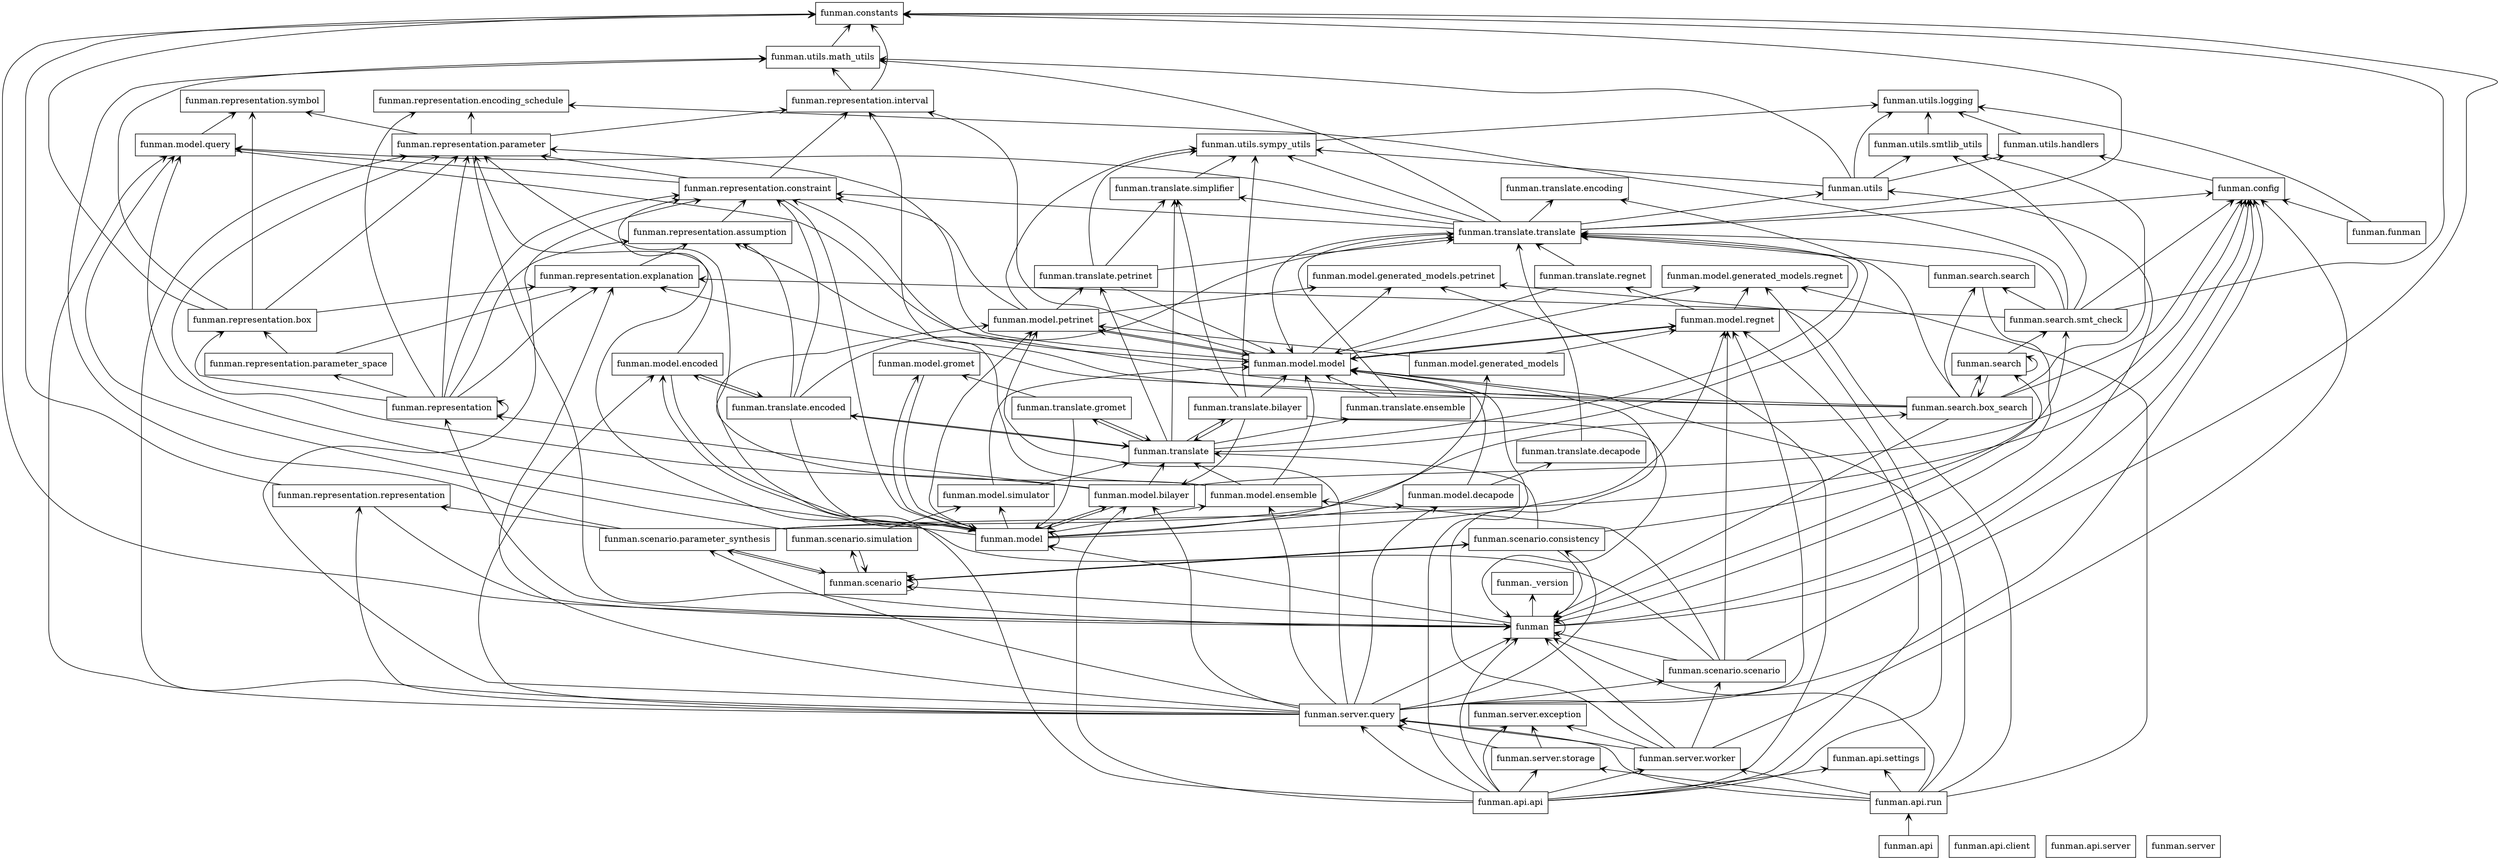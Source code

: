 digraph "packages" {
rankdir=BT
charset="utf-8"
"funman" [color="black", label=<funman>, shape="box", style="solid"];
"funman._version" [color="black", label=<funman._version>, shape="box", style="solid"];
"funman.api" [color="black", label=<funman.api>, shape="box", style="solid"];
"funman.api.api" [color="black", label=<funman.api.api>, shape="box", style="solid"];
"funman.api.client" [color="black", label=<funman.api.client>, shape="box", style="solid"];
"funman.api.run" [color="black", label=<funman.api.run>, shape="box", style="solid"];
"funman.api.server" [color="black", label=<funman.api.server>, shape="box", style="solid"];
"funman.api.settings" [color="black", label=<funman.api.settings>, shape="box", style="solid"];
"funman.config" [color="black", label=<funman.config>, shape="box", style="solid"];
"funman.constants" [color="black", label=<funman.constants>, shape="box", style="solid"];
"funman.funman" [color="black", label=<funman.funman>, shape="box", style="solid"];
"funman.model" [color="black", label=<funman.model>, shape="box", style="solid"];
"funman.model.bilayer" [color="black", label=<funman.model.bilayer>, shape="box", style="solid"];
"funman.model.decapode" [color="black", label=<funman.model.decapode>, shape="box", style="solid"];
"funman.model.encoded" [color="black", label=<funman.model.encoded>, shape="box", style="solid"];
"funman.model.ensemble" [color="black", label=<funman.model.ensemble>, shape="box", style="solid"];
"funman.model.generated_models" [color="black", label=<funman.model.generated_models>, shape="box", style="solid"];
"funman.model.generated_models.petrinet" [color="black", label=<funman.model.generated_models.petrinet>, shape="box", style="solid"];
"funman.model.generated_models.regnet" [color="black", label=<funman.model.generated_models.regnet>, shape="box", style="solid"];
"funman.model.gromet" [color="black", label=<funman.model.gromet>, shape="box", style="solid"];
"funman.model.model" [color="black", label=<funman.model.model>, shape="box", style="solid"];
"funman.model.petrinet" [color="black", label=<funman.model.petrinet>, shape="box", style="solid"];
"funman.model.query" [color="black", label=<funman.model.query>, shape="box", style="solid"];
"funman.model.regnet" [color="black", label=<funman.model.regnet>, shape="box", style="solid"];
"funman.model.simulator" [color="black", label=<funman.model.simulator>, shape="box", style="solid"];
"funman.representation" [color="black", label=<funman.representation>, shape="box", style="solid"];
"funman.representation.assumption" [color="black", label=<funman.representation.assumption>, shape="box", style="solid"];
"funman.representation.box" [color="black", label=<funman.representation.box>, shape="box", style="solid"];
"funman.representation.constraint" [color="black", label=<funman.representation.constraint>, shape="box", style="solid"];
"funman.representation.encoding_schedule" [color="black", label=<funman.representation.encoding_schedule>, shape="box", style="solid"];
"funman.representation.explanation" [color="black", label=<funman.representation.explanation>, shape="box", style="solid"];
"funman.representation.interval" [color="black", label=<funman.representation.interval>, shape="box", style="solid"];
"funman.representation.parameter" [color="black", label=<funman.representation.parameter>, shape="box", style="solid"];
"funman.representation.parameter_space" [color="black", label=<funman.representation.parameter_space>, shape="box", style="solid"];
"funman.representation.representation" [color="black", label=<funman.representation.representation>, shape="box", style="solid"];
"funman.representation.symbol" [color="black", label=<funman.representation.symbol>, shape="box", style="solid"];
"funman.scenario" [color="black", label=<funman.scenario>, shape="box", style="solid"];
"funman.scenario.consistency" [color="black", label=<funman.scenario.consistency>, shape="box", style="solid"];
"funman.scenario.parameter_synthesis" [color="black", label=<funman.scenario.parameter_synthesis>, shape="box", style="solid"];
"funman.scenario.scenario" [color="black", label=<funman.scenario.scenario>, shape="box", style="solid"];
"funman.scenario.simulation" [color="black", label=<funman.scenario.simulation>, shape="box", style="solid"];
"funman.search" [color="black", label=<funman.search>, shape="box", style="solid"];
"funman.search.box_search" [color="black", label=<funman.search.box_search>, shape="box", style="solid"];
"funman.search.search" [color="black", label=<funman.search.search>, shape="box", style="solid"];
"funman.search.smt_check" [color="black", label=<funman.search.smt_check>, shape="box", style="solid"];
"funman.server" [color="black", label=<funman.server>, shape="box", style="solid"];
"funman.server.exception" [color="black", label=<funman.server.exception>, shape="box", style="solid"];
"funman.server.query" [color="black", label=<funman.server.query>, shape="box", style="solid"];
"funman.server.storage" [color="black", label=<funman.server.storage>, shape="box", style="solid"];
"funman.server.worker" [color="black", label=<funman.server.worker>, shape="box", style="solid"];
"funman.translate" [color="black", label=<funman.translate>, shape="box", style="solid"];
"funman.translate.bilayer" [color="black", label=<funman.translate.bilayer>, shape="box", style="solid"];
"funman.translate.decapode" [color="black", label=<funman.translate.decapode>, shape="box", style="solid"];
"funman.translate.encoded" [color="black", label=<funman.translate.encoded>, shape="box", style="solid"];
"funman.translate.encoding" [color="black", label=<funman.translate.encoding>, shape="box", style="solid"];
"funman.translate.ensemble" [color="black", label=<funman.translate.ensemble>, shape="box", style="solid"];
"funman.translate.gromet" [color="black", label=<funman.translate.gromet>, shape="box", style="solid"];
"funman.translate.petrinet" [color="black", label=<funman.translate.petrinet>, shape="box", style="solid"];
"funman.translate.regnet" [color="black", label=<funman.translate.regnet>, shape="box", style="solid"];
"funman.translate.simplifier" [color="black", label=<funman.translate.simplifier>, shape="box", style="solid"];
"funman.translate.translate" [color="black", label=<funman.translate.translate>, shape="box", style="solid"];
"funman.utils" [color="black", label=<funman.utils>, shape="box", style="solid"];
"funman.utils.handlers" [color="black", label=<funman.utils.handlers>, shape="box", style="solid"];
"funman.utils.logging" [color="black", label=<funman.utils.logging>, shape="box", style="solid"];
"funman.utils.math_utils" [color="black", label=<funman.utils.math_utils>, shape="box", style="solid"];
"funman.utils.smtlib_utils" [color="black", label=<funman.utils.smtlib_utils>, shape="box", style="solid"];
"funman.utils.sympy_utils" [color="black", label=<funman.utils.sympy_utils>, shape="box", style="solid"];
"funman" -> "funman" [arrowhead="open", arrowtail="none"];
"funman" -> "funman._version" [arrowhead="open", arrowtail="none"];
"funman" -> "funman.config" [arrowhead="open", arrowtail="none"];
"funman" -> "funman.constants" [arrowhead="open", arrowtail="none"];
"funman" -> "funman.model" [arrowhead="open", arrowtail="none"];
"funman" -> "funman.representation" [arrowhead="open", arrowtail="none"];
"funman" -> "funman.scenario" [arrowhead="open", arrowtail="none"];
"funman" -> "funman.search" [arrowhead="open", arrowtail="none"];
"funman" -> "funman.utils" [arrowhead="open", arrowtail="none"];
"funman.api" -> "funman.api.run" [arrowhead="open", arrowtail="none"];
"funman.api.api" -> "funman" [arrowhead="open", arrowtail="none"];
"funman.api.api" -> "funman.api.settings" [arrowhead="open", arrowtail="none"];
"funman.api.api" -> "funman.model.bilayer" [arrowhead="open", arrowtail="none"];
"funman.api.api" -> "funman.model.generated_models.petrinet" [arrowhead="open", arrowtail="none"];
"funman.api.api" -> "funman.model.generated_models.regnet" [arrowhead="open", arrowtail="none"];
"funman.api.api" -> "funman.model.model" [arrowhead="open", arrowtail="none"];
"funman.api.api" -> "funman.model.petrinet" [arrowhead="open", arrowtail="none"];
"funman.api.api" -> "funman.model.regnet" [arrowhead="open", arrowtail="none"];
"funman.api.api" -> "funman.server.exception" [arrowhead="open", arrowtail="none"];
"funman.api.api" -> "funman.server.query" [arrowhead="open", arrowtail="none"];
"funman.api.api" -> "funman.server.storage" [arrowhead="open", arrowtail="none"];
"funman.api.api" -> "funman.server.worker" [arrowhead="open", arrowtail="none"];
"funman.api.run" -> "funman" [arrowhead="open", arrowtail="none"];
"funman.api.run" -> "funman.api.settings" [arrowhead="open", arrowtail="none"];
"funman.api.run" -> "funman.model.generated_models.petrinet" [arrowhead="open", arrowtail="none"];
"funman.api.run" -> "funman.model.generated_models.regnet" [arrowhead="open", arrowtail="none"];
"funman.api.run" -> "funman.model.model" [arrowhead="open", arrowtail="none"];
"funman.api.run" -> "funman.server.query" [arrowhead="open", arrowtail="none"];
"funman.api.run" -> "funman.server.storage" [arrowhead="open", arrowtail="none"];
"funman.api.run" -> "funman.server.worker" [arrowhead="open", arrowtail="none"];
"funman.config" -> "funman.utils.handlers" [arrowhead="open", arrowtail="none"];
"funman.funman" -> "funman.config" [arrowhead="open", arrowtail="none"];
"funman.funman" -> "funman.utils.logging" [arrowhead="open", arrowtail="none"];
"funman.model" -> "funman.model" [arrowhead="open", arrowtail="none"];
"funman.model" -> "funman.model.bilayer" [arrowhead="open", arrowtail="none"];
"funman.model" -> "funman.model.decapode" [arrowhead="open", arrowtail="none"];
"funman.model" -> "funman.model.encoded" [arrowhead="open", arrowtail="none"];
"funman.model" -> "funman.model.ensemble" [arrowhead="open", arrowtail="none"];
"funman.model" -> "funman.model.generated_models" [arrowhead="open", arrowtail="none"];
"funman.model" -> "funman.model.gromet" [arrowhead="open", arrowtail="none"];
"funman.model" -> "funman.model.petrinet" [arrowhead="open", arrowtail="none"];
"funman.model" -> "funman.model.query" [arrowhead="open", arrowtail="none"];
"funman.model" -> "funman.model.regnet" [arrowhead="open", arrowtail="none"];
"funman.model" -> "funman.model.simulator" [arrowhead="open", arrowtail="none"];
"funman.model.bilayer" -> "funman.config" [arrowhead="open", arrowtail="none"];
"funman.model.bilayer" -> "funman.model" [arrowhead="open", arrowtail="none"];
"funman.model.bilayer" -> "funman.representation" [arrowhead="open", arrowtail="none"];
"funman.model.bilayer" -> "funman.representation.parameter" [arrowhead="open", arrowtail="none"];
"funman.model.bilayer" -> "funman.translate" [arrowhead="open", arrowtail="none"];
"funman.model.decapode" -> "funman.model.model" [arrowhead="open", arrowtail="none"];
"funman.model.decapode" -> "funman.translate.decapode" [arrowhead="open", arrowtail="none"];
"funman.model.encoded" -> "funman.model" [arrowhead="open", arrowtail="none"];
"funman.model.encoded" -> "funman.representation.parameter" [arrowhead="open", arrowtail="none"];
"funman.model.encoded" -> "funman.translate.encoded" [arrowhead="open", arrowtail="none"];
"funman.model.ensemble" -> "funman.model.model" [arrowhead="open", arrowtail="none"];
"funman.model.ensemble" -> "funman.representation.interval" [arrowhead="open", arrowtail="none"];
"funman.model.ensemble" -> "funman.representation.parameter" [arrowhead="open", arrowtail="none"];
"funman.model.ensemble" -> "funman.translate" [arrowhead="open", arrowtail="none"];
"funman.model.generated_models" -> "funman.model.petrinet" [arrowhead="open", arrowtail="none"];
"funman.model.generated_models" -> "funman.model.regnet" [arrowhead="open", arrowtail="none"];
"funman.model.gromet" -> "funman.model" [arrowhead="open", arrowtail="none"];
"funman.model.model" -> "funman.model.generated_models.petrinet" [arrowhead="open", arrowtail="none"];
"funman.model.model" -> "funman.model.generated_models.regnet" [arrowhead="open", arrowtail="none"];
"funman.model.model" -> "funman.model.petrinet" [arrowhead="open", arrowtail="none"];
"funman.model.model" -> "funman.model.regnet" [arrowhead="open", arrowtail="none"];
"funman.model.model" -> "funman.representation.interval" [arrowhead="open", arrowtail="none"];
"funman.model.model" -> "funman.representation.parameter" [arrowhead="open", arrowtail="none"];
"funman.model.petrinet" -> "funman.model.generated_models.petrinet" [arrowhead="open", arrowtail="none"];
"funman.model.petrinet" -> "funman.model.model" [arrowhead="open", arrowtail="none"];
"funman.model.petrinet" -> "funman.representation.constraint" [arrowhead="open", arrowtail="none"];
"funman.model.petrinet" -> "funman.translate.petrinet" [arrowhead="open", arrowtail="none"];
"funman.model.petrinet" -> "funman.utils.sympy_utils" [arrowhead="open", arrowtail="none"];
"funman.model.query" -> "funman.model.model" [arrowhead="open", arrowtail="none"];
"funman.model.query" -> "funman.representation.symbol" [arrowhead="open", arrowtail="none"];
"funman.model.regnet" -> "funman.model.generated_models.regnet" [arrowhead="open", arrowtail="none"];
"funman.model.regnet" -> "funman.model.model" [arrowhead="open", arrowtail="none"];
"funman.model.regnet" -> "funman.translate.regnet" [arrowhead="open", arrowtail="none"];
"funman.model.simulator" -> "funman.model.model" [arrowhead="open", arrowtail="none"];
"funman.model.simulator" -> "funman.translate" [arrowhead="open", arrowtail="none"];
"funman.representation" -> "funman.representation" [arrowhead="open", arrowtail="none"];
"funman.representation" -> "funman.representation.assumption" [arrowhead="open", arrowtail="none"];
"funman.representation" -> "funman.representation.box" [arrowhead="open", arrowtail="none"];
"funman.representation" -> "funman.representation.constraint" [arrowhead="open", arrowtail="none"];
"funman.representation" -> "funman.representation.encoding_schedule" [arrowhead="open", arrowtail="none"];
"funman.representation" -> "funman.representation.explanation" [arrowhead="open", arrowtail="none"];
"funman.representation" -> "funman.representation.parameter" [arrowhead="open", arrowtail="none"];
"funman.representation" -> "funman.representation.parameter_space" [arrowhead="open", arrowtail="none"];
"funman.representation.assumption" -> "funman.representation.constraint" [arrowhead="open", arrowtail="none"];
"funman.representation.box" -> "funman.constants" [arrowhead="open", arrowtail="none"];
"funman.representation.box" -> "funman.representation.explanation" [arrowhead="open", arrowtail="none"];
"funman.representation.box" -> "funman.representation.parameter" [arrowhead="open", arrowtail="none"];
"funman.representation.box" -> "funman.representation.symbol" [arrowhead="open", arrowtail="none"];
"funman.representation.box" -> "funman.utils.math_utils" [arrowhead="open", arrowtail="none"];
"funman.representation.constraint" -> "funman.model" [arrowhead="open", arrowtail="none"];
"funman.representation.constraint" -> "funman.model.query" [arrowhead="open", arrowtail="none"];
"funman.representation.constraint" -> "funman.representation.interval" [arrowhead="open", arrowtail="none"];
"funman.representation.constraint" -> "funman.representation.parameter" [arrowhead="open", arrowtail="none"];
"funman.representation.explanation" -> "funman.representation.assumption" [arrowhead="open", arrowtail="none"];
"funman.representation.interval" -> "funman.constants" [arrowhead="open", arrowtail="none"];
"funman.representation.interval" -> "funman.utils.math_utils" [arrowhead="open", arrowtail="none"];
"funman.representation.parameter" -> "funman" [arrowhead="open", arrowtail="none"];
"funman.representation.parameter" -> "funman.representation.encoding_schedule" [arrowhead="open", arrowtail="none"];
"funman.representation.parameter" -> "funman.representation.interval" [arrowhead="open", arrowtail="none"];
"funman.representation.parameter" -> "funman.representation.symbol" [arrowhead="open", arrowtail="none"];
"funman.representation.parameter_space" -> "funman.representation.box" [arrowhead="open", arrowtail="none"];
"funman.representation.parameter_space" -> "funman.representation.explanation" [arrowhead="open", arrowtail="none"];
"funman.representation.representation" -> "funman" [arrowhead="open", arrowtail="none"];
"funman.representation.representation" -> "funman.constants" [arrowhead="open", arrowtail="none"];
"funman.scenario" -> "funman.scenario" [arrowhead="open", arrowtail="none"];
"funman.scenario" -> "funman.scenario.consistency" [arrowhead="open", arrowtail="none"];
"funman.scenario" -> "funman.scenario.parameter_synthesis" [arrowhead="open", arrowtail="none"];
"funman.scenario" -> "funman.scenario.simulation" [arrowhead="open", arrowtail="none"];
"funman.scenario.consistency" -> "funman" [arrowhead="open", arrowtail="none"];
"funman.scenario.consistency" -> "funman.scenario" [arrowhead="open", arrowtail="none"];
"funman.scenario.consistency" -> "funman.search.smt_check" [arrowhead="open", arrowtail="none"];
"funman.scenario.consistency" -> "funman.translate" [arrowhead="open", arrowtail="none"];
"funman.scenario.parameter_synthesis" -> "funman.config" [arrowhead="open", arrowtail="none"];
"funman.scenario.parameter_synthesis" -> "funman.representation.representation" [arrowhead="open", arrowtail="none"];
"funman.scenario.parameter_synthesis" -> "funman.scenario" [arrowhead="open", arrowtail="none"];
"funman.scenario.parameter_synthesis" -> "funman.search.box_search" [arrowhead="open", arrowtail="none"];
"funman.scenario.parameter_synthesis" -> "funman.utils.math_utils" [arrowhead="open", arrowtail="none"];
"funman.scenario.scenario" -> "funman" [arrowhead="open", arrowtail="none"];
"funman.scenario.scenario" -> "funman.constants" [arrowhead="open", arrowtail="none"];
"funman.scenario.scenario" -> "funman.model.ensemble" [arrowhead="open", arrowtail="none"];
"funman.scenario.scenario" -> "funman.model.regnet" [arrowhead="open", arrowtail="none"];
"funman.scenario.scenario" -> "funman.representation.constraint" [arrowhead="open", arrowtail="none"];
"funman.scenario.simulation" -> "funman.model.query" [arrowhead="open", arrowtail="none"];
"funman.scenario.simulation" -> "funman.model.simulator" [arrowhead="open", arrowtail="none"];
"funman.scenario.simulation" -> "funman.scenario" [arrowhead="open", arrowtail="none"];
"funman.search" -> "funman.search" [arrowhead="open", arrowtail="none"];
"funman.search" -> "funman.search.box_search" [arrowhead="open", arrowtail="none"];
"funman.search" -> "funman.search.smt_check" [arrowhead="open", arrowtail="none"];
"funman.search.box_search" -> "funman" [arrowhead="open", arrowtail="none"];
"funman.search.box_search" -> "funman.config" [arrowhead="open", arrowtail="none"];
"funman.search.box_search" -> "funman.representation.assumption" [arrowhead="open", arrowtail="none"];
"funman.search.box_search" -> "funman.representation.constraint" [arrowhead="open", arrowtail="none"];
"funman.search.box_search" -> "funman.representation.explanation" [arrowhead="open", arrowtail="none"];
"funman.search.box_search" -> "funman.search" [arrowhead="open", arrowtail="none"];
"funman.search.box_search" -> "funman.search.search" [arrowhead="open", arrowtail="none"];
"funman.search.box_search" -> "funman.translate.translate" [arrowhead="open", arrowtail="none"];
"funman.search.box_search" -> "funman.utils.smtlib_utils" [arrowhead="open", arrowtail="none"];
"funman.search.search" -> "funman" [arrowhead="open", arrowtail="none"];
"funman.search.search" -> "funman.translate.translate" [arrowhead="open", arrowtail="none"];
"funman.search.smt_check" -> "funman.config" [arrowhead="open", arrowtail="none"];
"funman.search.smt_check" -> "funman.constants" [arrowhead="open", arrowtail="none"];
"funman.search.smt_check" -> "funman.representation.encoding_schedule" [arrowhead="open", arrowtail="none"];
"funman.search.smt_check" -> "funman.representation.explanation" [arrowhead="open", arrowtail="none"];
"funman.search.smt_check" -> "funman.search.search" [arrowhead="open", arrowtail="none"];
"funman.search.smt_check" -> "funman.translate.translate" [arrowhead="open", arrowtail="none"];
"funman.search.smt_check" -> "funman.utils.smtlib_utils" [arrowhead="open", arrowtail="none"];
"funman.server.query" -> "funman" [arrowhead="open", arrowtail="none"];
"funman.server.query" -> "funman.config" [arrowhead="open", arrowtail="none"];
"funman.server.query" -> "funman.model.bilayer" [arrowhead="open", arrowtail="none"];
"funman.server.query" -> "funman.model.decapode" [arrowhead="open", arrowtail="none"];
"funman.server.query" -> "funman.model.encoded" [arrowhead="open", arrowtail="none"];
"funman.server.query" -> "funman.model.ensemble" [arrowhead="open", arrowtail="none"];
"funman.server.query" -> "funman.model.petrinet" [arrowhead="open", arrowtail="none"];
"funman.server.query" -> "funman.model.query" [arrowhead="open", arrowtail="none"];
"funman.server.query" -> "funman.model.regnet" [arrowhead="open", arrowtail="none"];
"funman.server.query" -> "funman.representation.constraint" [arrowhead="open", arrowtail="none"];
"funman.server.query" -> "funman.representation.explanation" [arrowhead="open", arrowtail="none"];
"funman.server.query" -> "funman.representation.parameter" [arrowhead="open", arrowtail="none"];
"funman.server.query" -> "funman.representation.representation" [arrowhead="open", arrowtail="none"];
"funman.server.query" -> "funman.scenario.consistency" [arrowhead="open", arrowtail="none"];
"funman.server.query" -> "funman.scenario.parameter_synthesis" [arrowhead="open", arrowtail="none"];
"funman.server.query" -> "funman.scenario.scenario" [arrowhead="open", arrowtail="none"];
"funman.server.storage" -> "funman.server.exception" [arrowhead="open", arrowtail="none"];
"funman.server.storage" -> "funman.server.query" [arrowhead="open", arrowtail="none"];
"funman.server.worker" -> "funman" [arrowhead="open", arrowtail="none"];
"funman.server.worker" -> "funman.config" [arrowhead="open", arrowtail="none"];
"funman.server.worker" -> "funman.model.model" [arrowhead="open", arrowtail="none"];
"funman.server.worker" -> "funman.scenario.scenario" [arrowhead="open", arrowtail="none"];
"funman.server.worker" -> "funman.server.exception" [arrowhead="open", arrowtail="none"];
"funman.server.worker" -> "funman.server.query" [arrowhead="open", arrowtail="none"];
"funman.translate" -> "funman.translate.bilayer" [arrowhead="open", arrowtail="none"];
"funman.translate" -> "funman.translate.encoded" [arrowhead="open", arrowtail="none"];
"funman.translate" -> "funman.translate.encoding" [arrowhead="open", arrowtail="none"];
"funman.translate" -> "funman.translate.ensemble" [arrowhead="open", arrowtail="none"];
"funman.translate" -> "funman.translate.gromet" [arrowhead="open", arrowtail="none"];
"funman.translate" -> "funman.translate.petrinet" [arrowhead="open", arrowtail="none"];
"funman.translate" -> "funman.translate.simplifier" [arrowhead="open", arrowtail="none"];
"funman.translate" -> "funman.translate.translate" [arrowhead="open", arrowtail="none"];
"funman.translate.bilayer" -> "funman" [arrowhead="open", arrowtail="none"];
"funman.translate.bilayer" -> "funman.model.bilayer" [arrowhead="open", arrowtail="none"];
"funman.translate.bilayer" -> "funman.model.model" [arrowhead="open", arrowtail="none"];
"funman.translate.bilayer" -> "funman.translate" [arrowhead="open", arrowtail="none"];
"funman.translate.bilayer" -> "funman.translate.simplifier" [arrowhead="open", arrowtail="none"];
"funman.translate.bilayer" -> "funman.utils.sympy_utils" [arrowhead="open", arrowtail="none"];
"funman.translate.decapode" -> "funman.translate.translate" [arrowhead="open", arrowtail="none"];
"funman.translate.encoded" -> "funman.model" [arrowhead="open", arrowtail="none"];
"funman.translate.encoded" -> "funman.model.encoded" [arrowhead="open", arrowtail="none"];
"funman.translate.encoded" -> "funman.representation.assumption" [arrowhead="open", arrowtail="none"];
"funman.translate.encoded" -> "funman.representation.constraint" [arrowhead="open", arrowtail="none"];
"funman.translate.encoded" -> "funman.translate" [arrowhead="open", arrowtail="none"];
"funman.translate.encoded" -> "funman.translate.translate" [arrowhead="open", arrowtail="none"];
"funman.translate.ensemble" -> "funman.model.model" [arrowhead="open", arrowtail="none"];
"funman.translate.ensemble" -> "funman.translate.translate" [arrowhead="open", arrowtail="none"];
"funman.translate.gromet" -> "funman.model" [arrowhead="open", arrowtail="none"];
"funman.translate.gromet" -> "funman.model.gromet" [arrowhead="open", arrowtail="none"];
"funman.translate.gromet" -> "funman.translate" [arrowhead="open", arrowtail="none"];
"funman.translate.petrinet" -> "funman.model.model" [arrowhead="open", arrowtail="none"];
"funman.translate.petrinet" -> "funman.translate.simplifier" [arrowhead="open", arrowtail="none"];
"funman.translate.petrinet" -> "funman.translate.translate" [arrowhead="open", arrowtail="none"];
"funman.translate.petrinet" -> "funman.utils.sympy_utils" [arrowhead="open", arrowtail="none"];
"funman.translate.regnet" -> "funman.model.model" [arrowhead="open", arrowtail="none"];
"funman.translate.regnet" -> "funman.translate.translate" [arrowhead="open", arrowtail="none"];
"funman.translate.simplifier" -> "funman.utils.sympy_utils" [arrowhead="open", arrowtail="none"];
"funman.translate.translate" -> "funman.config" [arrowhead="open", arrowtail="none"];
"funman.translate.translate" -> "funman.constants" [arrowhead="open", arrowtail="none"];
"funman.translate.translate" -> "funman.model.model" [arrowhead="open", arrowtail="none"];
"funman.translate.translate" -> "funman.model.query" [arrowhead="open", arrowtail="none"];
"funman.translate.translate" -> "funman.representation.constraint" [arrowhead="open", arrowtail="none"];
"funman.translate.translate" -> "funman.translate.encoding" [arrowhead="open", arrowtail="none"];
"funman.translate.translate" -> "funman.translate.simplifier" [arrowhead="open", arrowtail="none"];
"funman.translate.translate" -> "funman.utils" [arrowhead="open", arrowtail="none"];
"funman.translate.translate" -> "funman.utils.math_utils" [arrowhead="open", arrowtail="none"];
"funman.translate.translate" -> "funman.utils.sympy_utils" [arrowhead="open", arrowtail="none"];
"funman.utils" -> "funman.utils.handlers" [arrowhead="open", arrowtail="none"];
"funman.utils" -> "funman.utils.logging" [arrowhead="open", arrowtail="none"];
"funman.utils" -> "funman.utils.math_utils" [arrowhead="open", arrowtail="none"];
"funman.utils" -> "funman.utils.smtlib_utils" [arrowhead="open", arrowtail="none"];
"funman.utils" -> "funman.utils.sympy_utils" [arrowhead="open", arrowtail="none"];
"funman.utils.handlers" -> "funman.utils.logging" [arrowhead="open", arrowtail="none"];
"funman.utils.math_utils" -> "funman.constants" [arrowhead="open", arrowtail="none"];
"funman.utils.smtlib_utils" -> "funman.utils.logging" [arrowhead="open", arrowtail="none"];
"funman.utils.sympy_utils" -> "funman.utils.logging" [arrowhead="open", arrowtail="none"];
}
